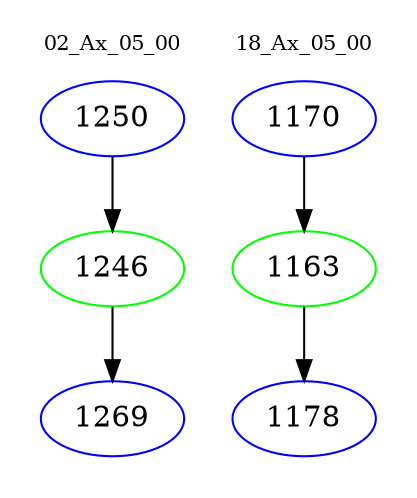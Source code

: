 digraph{
subgraph cluster_0 {
color = white
label = "02_Ax_05_00";
fontsize=10;
T0_1250 [label="1250", color="blue"]
T0_1250 -> T0_1246 [color="black"]
T0_1246 [label="1246", color="green"]
T0_1246 -> T0_1269 [color="black"]
T0_1269 [label="1269", color="blue"]
}
subgraph cluster_1 {
color = white
label = "18_Ax_05_00";
fontsize=10;
T1_1170 [label="1170", color="blue"]
T1_1170 -> T1_1163 [color="black"]
T1_1163 [label="1163", color="green"]
T1_1163 -> T1_1178 [color="black"]
T1_1178 [label="1178", color="blue"]
}
}
